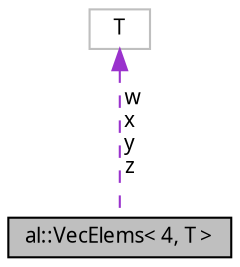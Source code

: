 digraph "al::VecElems&lt; 4, T &gt;"
{
 // LATEX_PDF_SIZE
  bgcolor="transparent";
  edge [fontname="FreeSans.ttf",fontsize="10",labelfontname="FreeSans.ttf",labelfontsize="10"];
  node [fontname="FreeSans.ttf",fontsize="10",shape=record];
  Node1 [label="al::VecElems\< 4, T \>",height=0.2,width=0.4,color="black", fillcolor="grey75", style="filled", fontcolor="black",tooltip=" "];
  Node2 -> Node1 [dir="back",color="darkorchid3",fontsize="10",style="dashed",label=" w\nx\ny\nz" ,fontname="FreeSans.ttf"];
  Node2 [label="T",height=0.2,width=0.4,color="grey75",tooltip=" "];
}
